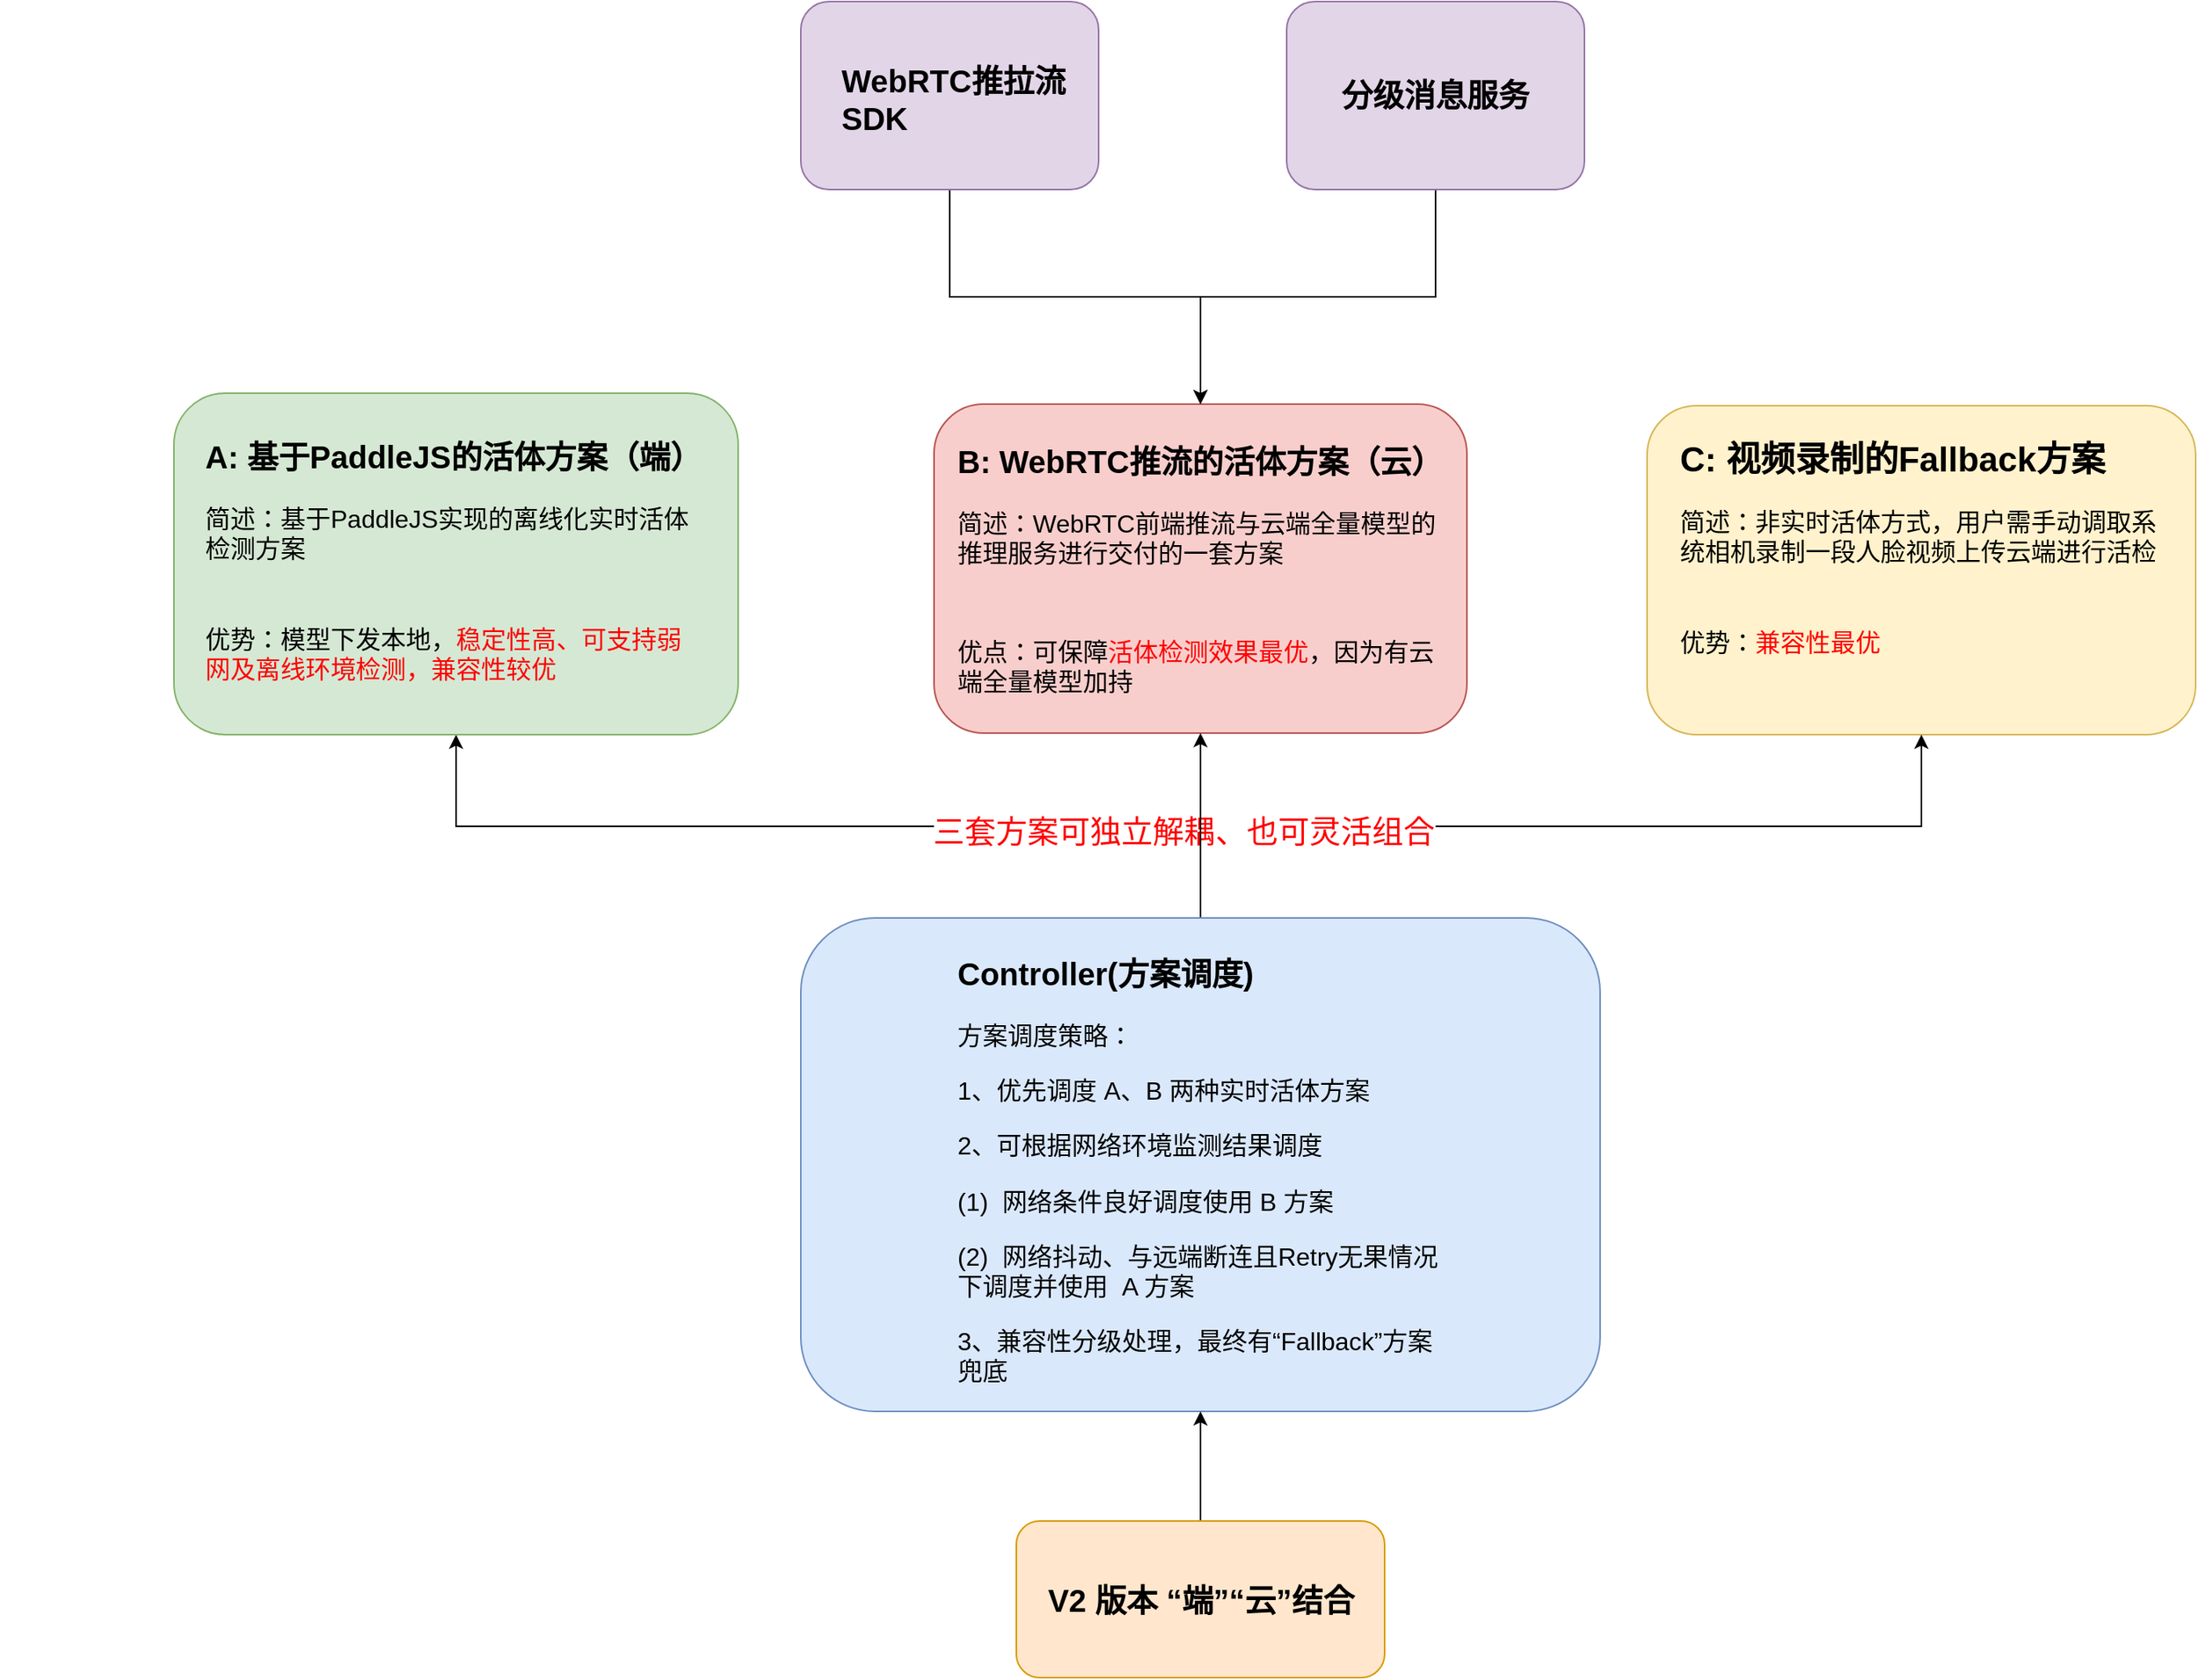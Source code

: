 <mxfile version="20.2.8" type="github">
  <diagram id="uoqRytM2XE6J9On9qTQU" name="第 1 页">
    <mxGraphModel dx="2505" dy="2141" grid="1" gridSize="10" guides="1" tooltips="1" connect="1" arrows="1" fold="1" page="1" pageScale="1" pageWidth="827" pageHeight="1169" math="0" shadow="0">
      <root>
        <mxCell id="0" />
        <mxCell id="1" parent="0" />
        <mxCell id="SYEgB2U9We9SsdnWn9XJ-4" value="" style="rounded=1;whiteSpace=wrap;html=1;fillColor=#fff2cc;strokeColor=#d6b656;" vertex="1" parent="1">
          <mxGeometry x="480" y="168" width="350" height="210" as="geometry" />
        </mxCell>
        <mxCell id="SYEgB2U9We9SsdnWn9XJ-5" value="" style="rounded=1;whiteSpace=wrap;html=1;fillColor=#f8cecc;strokeColor=#b85450;" vertex="1" parent="1">
          <mxGeometry x="25" y="167" width="340" height="210" as="geometry" />
        </mxCell>
        <mxCell id="SYEgB2U9We9SsdnWn9XJ-15" style="edgeStyle=orthogonalEdgeStyle;rounded=0;orthogonalLoop=1;jettySize=auto;html=1;exitX=0.5;exitY=0;exitDx=0;exitDy=0;entryX=0.5;entryY=1;entryDx=0;entryDy=0;" edge="1" parent="1" source="SYEgB2U9We9SsdnWn9XJ-6" target="SYEgB2U9We9SsdnWn9XJ-4">
          <mxGeometry relative="1" as="geometry" />
        </mxCell>
        <mxCell id="SYEgB2U9We9SsdnWn9XJ-16" style="edgeStyle=orthogonalEdgeStyle;rounded=0;orthogonalLoop=1;jettySize=auto;html=1;exitX=0.5;exitY=0;exitDx=0;exitDy=0;entryX=0.5;entryY=1;entryDx=0;entryDy=0;" edge="1" parent="1" source="SYEgB2U9We9SsdnWn9XJ-6" target="SYEgB2U9We9SsdnWn9XJ-7">
          <mxGeometry relative="1" as="geometry" />
        </mxCell>
        <mxCell id="SYEgB2U9We9SsdnWn9XJ-44" value="三套方案可独立解耦、也可灵活组合" style="edgeLabel;html=1;align=center;verticalAlign=middle;resizable=0;points=[];fontSize=20;fontColor=#FF0000;" vertex="1" connectable="0" parent="SYEgB2U9We9SsdnWn9XJ-16">
          <mxGeometry x="-0.763" y="2" relative="1" as="geometry">
            <mxPoint as="offset" />
          </mxGeometry>
        </mxCell>
        <mxCell id="SYEgB2U9We9SsdnWn9XJ-17" style="edgeStyle=orthogonalEdgeStyle;rounded=0;orthogonalLoop=1;jettySize=auto;html=1;exitX=0.5;exitY=0;exitDx=0;exitDy=0;entryX=0.5;entryY=1;entryDx=0;entryDy=0;" edge="1" parent="1" source="SYEgB2U9We9SsdnWn9XJ-6" target="SYEgB2U9We9SsdnWn9XJ-5">
          <mxGeometry relative="1" as="geometry" />
        </mxCell>
        <mxCell id="SYEgB2U9We9SsdnWn9XJ-6" value="" style="rounded=1;whiteSpace=wrap;html=1;fillColor=#dae8fc;strokeColor=#6c8ebf;" vertex="1" parent="1">
          <mxGeometry x="-60" y="495" width="510" height="315" as="geometry" />
        </mxCell>
        <mxCell id="SYEgB2U9We9SsdnWn9XJ-7" value="" style="rounded=1;whiteSpace=wrap;html=1;fillColor=#d5e8d4;strokeColor=#82b366;" vertex="1" parent="1">
          <mxGeometry x="-460" y="160" width="360" height="218" as="geometry" />
        </mxCell>
        <mxCell id="SYEgB2U9We9SsdnWn9XJ-22" value="&lt;h1&gt;&lt;font style=&quot;font-size: 20px;&quot;&gt;B: WebRTC推流的活体方案（云）&lt;/font&gt;&lt;/h1&gt;&lt;p&gt;&lt;span style=&quot;font-size: 16px;&quot;&gt;简述：WebRTC前端推流与云端全量模型的推理服务进行交付的一套方案&lt;/span&gt;&lt;/p&gt;&lt;p&gt;&lt;span style=&quot;background-color: initial; font-size: 16px;&quot;&gt;&lt;br&gt;&lt;/span&gt;&lt;/p&gt;&lt;p&gt;&lt;span style=&quot;background-color: initial; font-size: 16px;&quot;&gt;优点：可保障&lt;font color=&quot;#ff0000&quot;&gt;活体检测效果最优&lt;/font&gt;，因为有云端全量模型加持&lt;/span&gt;&lt;br&gt;&lt;/p&gt;" style="text;html=1;strokeColor=none;fillColor=none;spacing=5;spacingTop=-20;whiteSpace=wrap;overflow=hidden;rounded=0;dashed=1;opacity=0;" vertex="1" parent="1">
          <mxGeometry x="35" y="183" width="320" height="180" as="geometry" />
        </mxCell>
        <mxCell id="SYEgB2U9We9SsdnWn9XJ-24" value="&lt;h1&gt;&lt;font style=&quot;font-size: 20px;&quot;&gt;A: 基于PaddleJS的活体方案（端）&lt;/font&gt;&lt;/h1&gt;&lt;p&gt;&lt;span style=&quot;font-size: 16px;&quot;&gt;简述：基于PaddleJS实现的离线化实时活体检测方案&lt;/span&gt;&lt;br&gt;&lt;/p&gt;&lt;p&gt;&lt;br&gt;&lt;/p&gt;&lt;p&gt;&lt;span style=&quot;font-size: 16px;&quot;&gt;优势：模型下发本地，&lt;font color=&quot;#ff0000&quot;&gt;稳定性高、可支持弱网及离线环境检测，兼容性较优&lt;/font&gt;&lt;/span&gt;&lt;br&gt;&lt;/p&gt;&lt;p&gt;&lt;br&gt;&lt;/p&gt;" style="text;html=1;strokeColor=none;fillColor=none;spacing=5;spacingTop=-20;whiteSpace=wrap;overflow=hidden;rounded=0;dashed=1;opacity=0;" vertex="1" parent="1">
          <mxGeometry x="-445" y="180" width="325" height="185" as="geometry" />
        </mxCell>
        <mxCell id="SYEgB2U9We9SsdnWn9XJ-25" value="&lt;h1&gt;&lt;font style=&quot;font-size: 22px;&quot;&gt;C: 视频录制的Fallback方案&lt;/font&gt;&lt;/h1&gt;&lt;p&gt;&lt;span style=&quot;font-size: 16px;&quot;&gt;简述：非实时活体方式，用户需手动调取系统相机录制一段人脸视频上传云端进行活检&lt;/span&gt;&lt;br&gt;&lt;/p&gt;&lt;p&gt;&lt;br&gt;&lt;/p&gt;&lt;p&gt;&lt;span style=&quot;font-size: 16px; background-color: initial;&quot;&gt;优势：&lt;font color=&quot;#ff0000&quot;&gt;兼容性最优&lt;/font&gt;&lt;/span&gt;&lt;br&gt;&lt;/p&gt;&lt;p&gt;&lt;br&gt;&lt;/p&gt;" style="text;html=1;strokeColor=none;fillColor=none;spacing=5;spacingTop=-20;whiteSpace=wrap;overflow=hidden;rounded=0;dashed=1;opacity=0;" vertex="1" parent="1">
          <mxGeometry x="496" y="181.5" width="320" height="185" as="geometry" />
        </mxCell>
        <mxCell id="SYEgB2U9We9SsdnWn9XJ-26" value="&lt;h1 style=&quot;&quot;&gt;&lt;font style=&quot;font-size: 20px;&quot;&gt;Controller(方案调度)&lt;/font&gt;&lt;/h1&gt;&lt;p style=&quot;font-size: 16px;&quot;&gt;&lt;font style=&quot;font-size: 16px;&quot;&gt;方案调度策略：&lt;/font&gt;&lt;/p&gt;&lt;p style=&quot;font-size: 16px;&quot;&gt;&lt;font style=&quot;font-size: 16px;&quot;&gt;1、优先调度 A、B 两种实时活体方案&lt;/font&gt;&lt;/p&gt;&lt;p style=&quot;font-size: 16px;&quot;&gt;&lt;font style=&quot;font-size: 16px;&quot;&gt;2、可根据网络环境监测结果调度&lt;/font&gt;&lt;/p&gt;&lt;p style=&quot;font-size: 16px;&quot;&gt;&lt;font style=&quot;font-size: 16px;&quot;&gt;(1)&amp;nbsp; 网络条件良好调度使用 B 方案&lt;/font&gt;&lt;/p&gt;&lt;p style=&quot;font-size: 16px;&quot;&gt;&lt;font style=&quot;font-size: 16px;&quot;&gt;(2)&amp;nbsp; 网络抖动、与远端断连且Retry无果情况下调度并使用&amp;nbsp; A 方案&lt;/font&gt;&lt;/p&gt;&lt;p style=&quot;font-size: 16px;&quot;&gt;&lt;font style=&quot;font-size: 16px;&quot;&gt;3、兼容性分级处理，最终有“Fallback”方案兜底&lt;/font&gt;&lt;/p&gt;" style="text;html=1;strokeColor=none;fillColor=none;spacing=5;spacingTop=-20;whiteSpace=wrap;overflow=hidden;rounded=0;dashed=1;opacity=0;" vertex="1" parent="1">
          <mxGeometry x="35" y="510" width="320" height="287" as="geometry" />
        </mxCell>
        <mxCell id="SYEgB2U9We9SsdnWn9XJ-28" value="" style="whiteSpace=wrap;html=1;aspect=fixed;dashed=1;strokeColor=#00CCCC;fontSize=22;fontColor=#FF0000;fillColor=#F8CECC;opacity=0;" vertex="1" parent="1">
          <mxGeometry x="-570" y="150" width="80" height="80" as="geometry" />
        </mxCell>
        <mxCell id="SYEgB2U9We9SsdnWn9XJ-29" value="" style="whiteSpace=wrap;html=1;aspect=fixed;dashed=1;strokeColor=#00CCCC;fontSize=22;fontColor=#FF0000;fillColor=#F8CECC;opacity=0;" vertex="1" parent="1">
          <mxGeometry x="-453" y="-40" width="80" height="80" as="geometry" />
        </mxCell>
        <mxCell id="SYEgB2U9We9SsdnWn9XJ-37" style="edgeStyle=orthogonalEdgeStyle;rounded=0;orthogonalLoop=1;jettySize=auto;html=1;exitX=0.5;exitY=1;exitDx=0;exitDy=0;entryX=0.5;entryY=0;entryDx=0;entryDy=0;fontSize=22;fontColor=#FF0000;" edge="1" parent="1" source="SYEgB2U9We9SsdnWn9XJ-31" target="SYEgB2U9We9SsdnWn9XJ-5">
          <mxGeometry relative="1" as="geometry" />
        </mxCell>
        <mxCell id="SYEgB2U9We9SsdnWn9XJ-31" value="" style="rounded=1;whiteSpace=wrap;html=1;fillColor=#e1d5e7;strokeColor=#9673a6;" vertex="1" parent="1">
          <mxGeometry x="250" y="-90" width="190" height="120" as="geometry" />
        </mxCell>
        <mxCell id="SYEgB2U9We9SsdnWn9XJ-35" style="edgeStyle=orthogonalEdgeStyle;rounded=0;orthogonalLoop=1;jettySize=auto;html=1;exitX=0.5;exitY=1;exitDx=0;exitDy=0;entryX=0.5;entryY=0;entryDx=0;entryDy=0;fontSize=22;fontColor=#FF0000;" edge="1" parent="1" source="SYEgB2U9We9SsdnWn9XJ-32" target="SYEgB2U9We9SsdnWn9XJ-5">
          <mxGeometry relative="1" as="geometry" />
        </mxCell>
        <mxCell id="SYEgB2U9We9SsdnWn9XJ-32" value="" style="rounded=1;whiteSpace=wrap;html=1;fillColor=#e1d5e7;strokeColor=#9673a6;" vertex="1" parent="1">
          <mxGeometry x="-60" y="-90" width="190" height="120" as="geometry" />
        </mxCell>
        <mxCell id="SYEgB2U9We9SsdnWn9XJ-34" value="&lt;h1 style=&quot;font-size: 20px;&quot;&gt;&lt;font style=&quot;font-size: 20px;&quot;&gt;分级消息服务&lt;/font&gt;&lt;/h1&gt;&lt;h1 style=&quot;font-size: 20px;&quot;&gt;&lt;font style=&quot;font-size: 20px;&quot;&gt;&lt;br&gt;&lt;/font&gt;&lt;/h1&gt;&lt;p style=&quot;font-size: 20px;&quot;&gt;&lt;br&gt;&lt;/p&gt;" style="text;html=1;strokeColor=none;fillColor=none;spacing=5;spacingTop=-20;whiteSpace=wrap;overflow=hidden;rounded=0;dashed=1;opacity=0;" vertex="1" parent="1">
          <mxGeometry x="280" y="-45" width="170" height="50" as="geometry" />
        </mxCell>
        <mxCell id="SYEgB2U9We9SsdnWn9XJ-38" value="&lt;h1 style=&quot;font-size: 20px;&quot;&gt;WebRTC推拉流SDK&lt;/h1&gt;" style="text;html=1;strokeColor=none;fillColor=none;spacing=5;spacingTop=-20;whiteSpace=wrap;overflow=hidden;rounded=0;dashed=1;opacity=0;" vertex="1" parent="1">
          <mxGeometry x="-39" y="-54" width="170" height="50" as="geometry" />
        </mxCell>
        <mxCell id="SYEgB2U9We9SsdnWn9XJ-43" style="edgeStyle=orthogonalEdgeStyle;rounded=0;orthogonalLoop=1;jettySize=auto;html=1;exitX=0.5;exitY=0;exitDx=0;exitDy=0;entryX=0.5;entryY=1;entryDx=0;entryDy=0;fontSize=20;fontColor=#FF0000;" edge="1" parent="1" source="SYEgB2U9We9SsdnWn9XJ-41" target="SYEgB2U9We9SsdnWn9XJ-6">
          <mxGeometry relative="1" as="geometry" />
        </mxCell>
        <mxCell id="SYEgB2U9We9SsdnWn9XJ-41" value="&lt;h1 style=&quot;text-align: left;&quot;&gt;&lt;span style=&quot;font-size: 20px;&quot;&gt;V2 版本 “端”“云”结合&lt;/span&gt;&lt;/h1&gt;" style="rounded=1;whiteSpace=wrap;html=1;fillColor=#ffe6cc;strokeColor=#d79b00;" vertex="1" parent="1">
          <mxGeometry x="77.5" y="880" width="235" height="100" as="geometry" />
        </mxCell>
      </root>
    </mxGraphModel>
  </diagram>
</mxfile>
